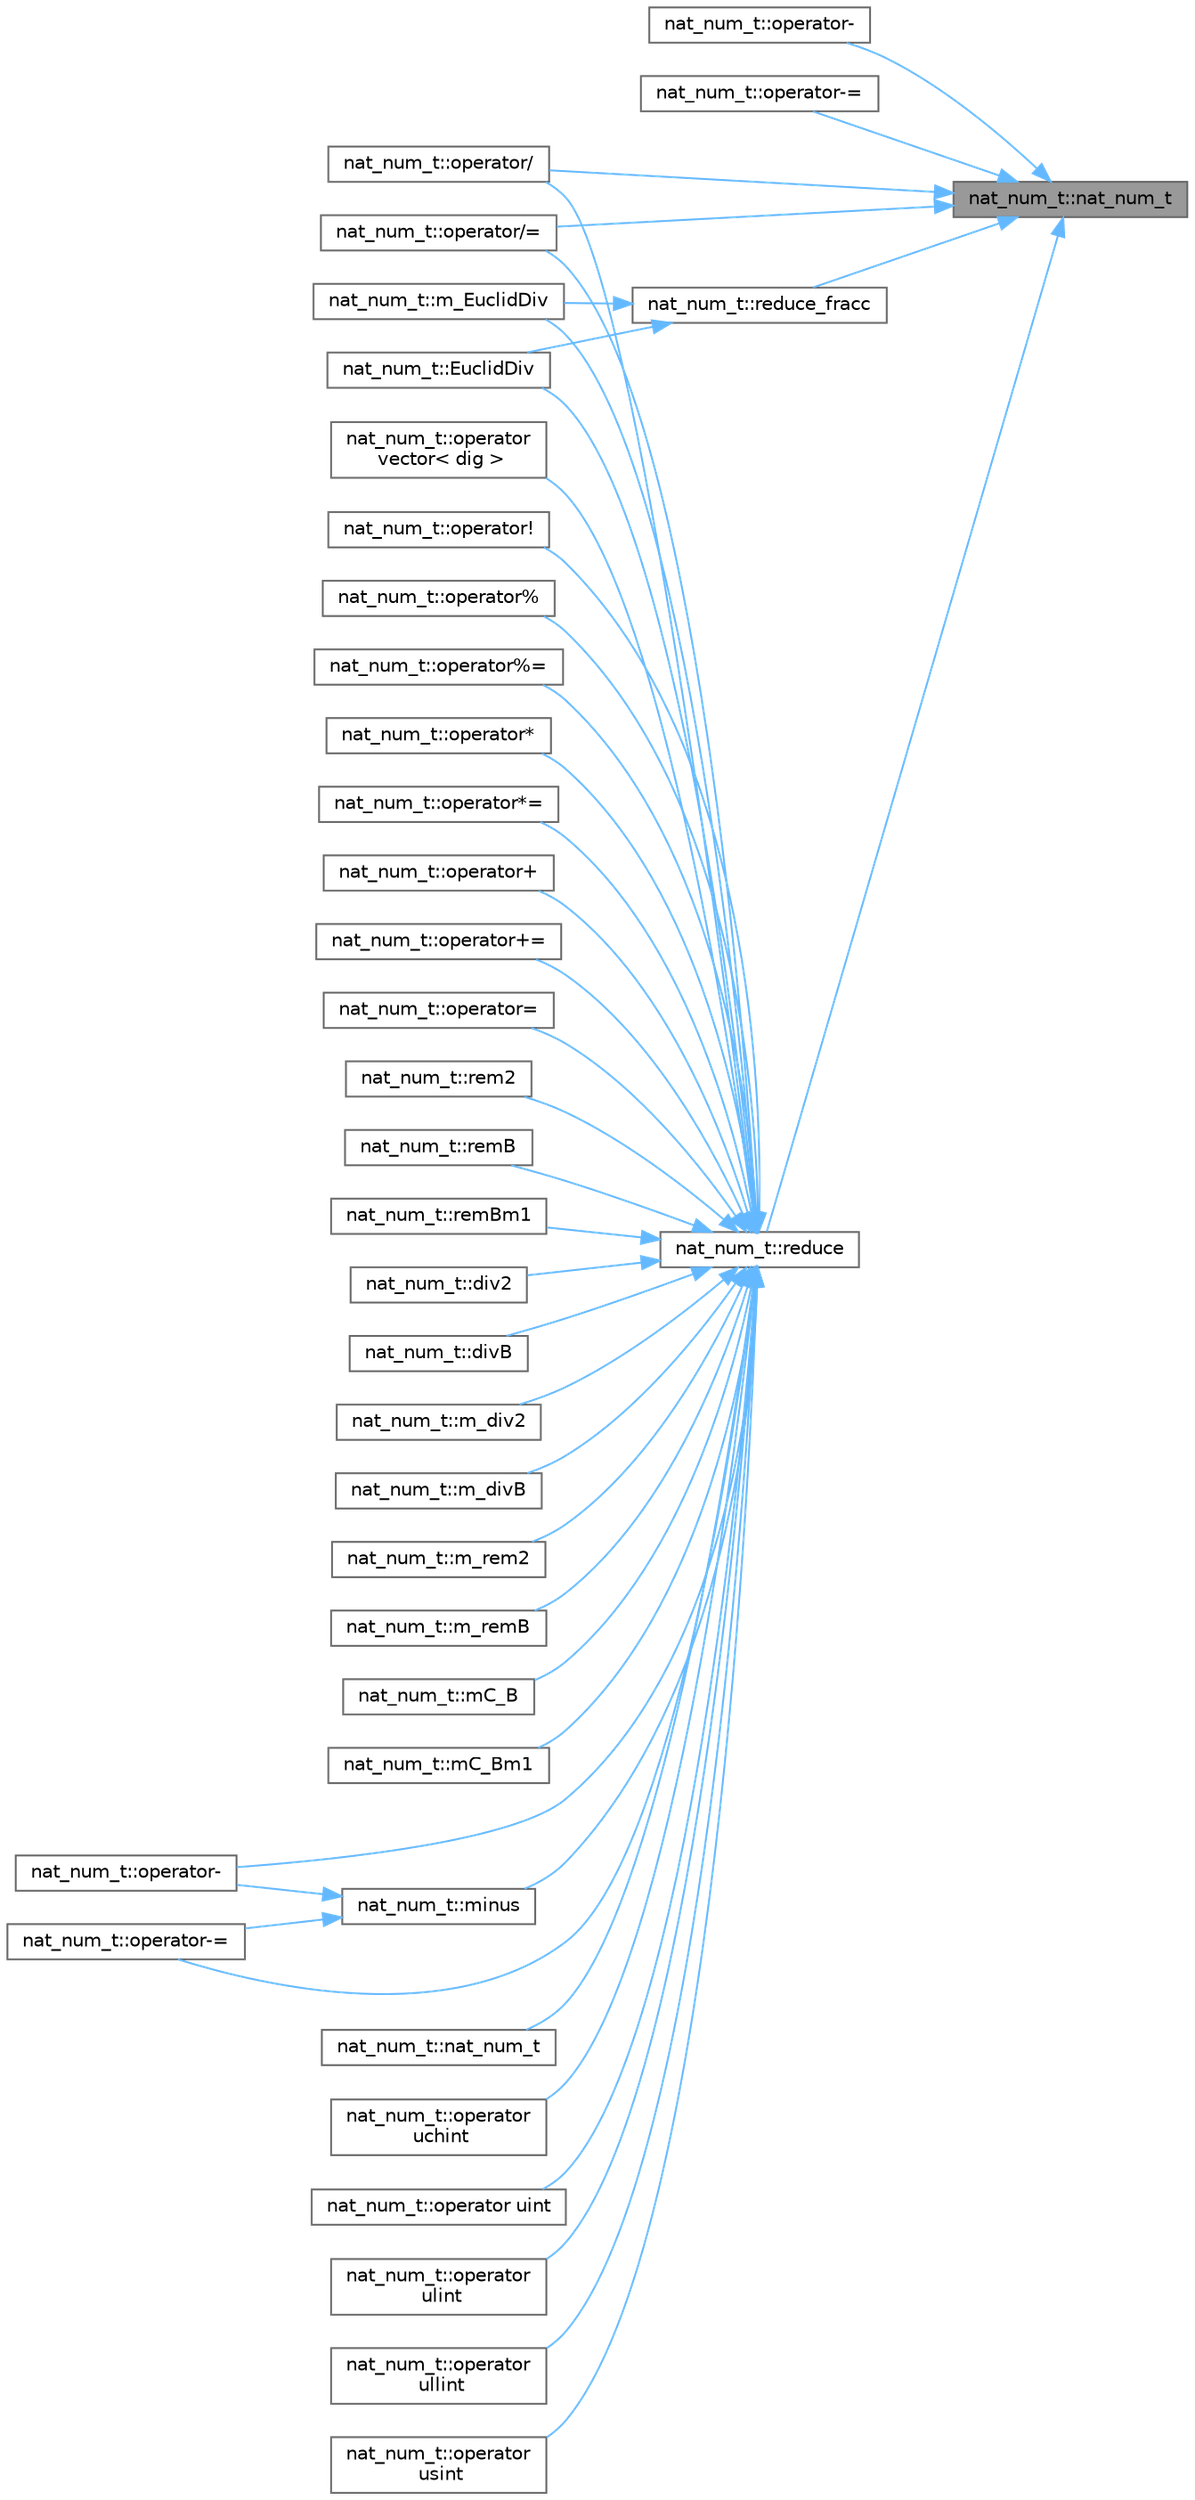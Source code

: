 digraph "nat_num_t::nat_num_t"
{
 // INTERACTIVE_SVG=YES
 // LATEX_PDF_SIZE
  bgcolor="transparent";
  edge [fontname=Helvetica,fontsize=10,labelfontname=Helvetica,labelfontsize=10];
  node [fontname=Helvetica,fontsize=10,shape=box,height=0.2,width=0.4];
  rankdir="RL";
  Node1 [label="nat_num_t::nat_num_t",height=0.2,width=0.4,color="gray40", fillcolor="grey60", style="filled", fontcolor="black",tooltip=" "];
  Node1 -> Node2 [dir="back",color="steelblue1",style="solid"];
  Node2 [label="nat_num_t::operator-",height=0.2,width=0.4,color="grey40", fillcolor="white", style="filled",URL="$classnat__num__t.html#a6c10bdb02ef2fdb24147eeaded22dac7",tooltip=" "];
  Node1 -> Node3 [dir="back",color="steelblue1",style="solid"];
  Node3 [label="nat_num_t::operator-=",height=0.2,width=0.4,color="grey40", fillcolor="white", style="filled",URL="$classnat__num__t.html#ace3973d5269ca6fca23d993806084378",tooltip=" "];
  Node1 -> Node4 [dir="back",color="steelblue1",style="solid"];
  Node4 [label="nat_num_t::operator/",height=0.2,width=0.4,color="grey40", fillcolor="white", style="filled",URL="$classnat__num__t.html#aa1a1fa2bc567648fb5fd76d2a73e911e",tooltip=" "];
  Node1 -> Node5 [dir="back",color="steelblue1",style="solid"];
  Node5 [label="nat_num_t::operator/=",height=0.2,width=0.4,color="grey40", fillcolor="white", style="filled",URL="$classnat__num__t.html#aeecab0dc9b304ff23fb08008db79fcc1",tooltip=" "];
  Node1 -> Node6 [dir="back",color="steelblue1",style="solid"];
  Node6 [label="nat_num_t::reduce",height=0.2,width=0.4,color="grey40", fillcolor="white", style="filled",URL="$classnat__num__t.html#a5a1e29dfd320bf08016a2f0227621f0d",tooltip=" "];
  Node6 -> Node7 [dir="back",color="steelblue1",style="solid"];
  Node7 [label="nat_num_t::div2",height=0.2,width=0.4,color="grey40", fillcolor="white", style="filled",URL="$classnat__num__t.html#a3a404549ae4f05cafef5d6ceec3a6646",tooltip=" "];
  Node6 -> Node8 [dir="back",color="steelblue1",style="solid"];
  Node8 [label="nat_num_t::divB",height=0.2,width=0.4,color="grey40", fillcolor="white", style="filled",URL="$classnat__num__t.html#aad12fc5939f569965b9694292906194c",tooltip=" "];
  Node6 -> Node9 [dir="back",color="steelblue1",style="solid"];
  Node9 [label="nat_num_t::EuclidDiv",height=0.2,width=0.4,color="grey40", fillcolor="white", style="filled",URL="$classnat__num__t.html#a86fb8e79d86da172cc7adff7632ac725",tooltip=" "];
  Node6 -> Node10 [dir="back",color="steelblue1",style="solid"];
  Node10 [label="nat_num_t::m_div2",height=0.2,width=0.4,color="grey40", fillcolor="white", style="filled",URL="$classnat__num__t.html#affad1b46b9de15da174a01644271785f",tooltip=" "];
  Node6 -> Node11 [dir="back",color="steelblue1",style="solid"];
  Node11 [label="nat_num_t::m_divB",height=0.2,width=0.4,color="grey40", fillcolor="white", style="filled",URL="$classnat__num__t.html#af92fae6d437e61b258bb0fa3987b91b6",tooltip=" "];
  Node6 -> Node12 [dir="back",color="steelblue1",style="solid"];
  Node12 [label="nat_num_t::m_EuclidDiv",height=0.2,width=0.4,color="grey40", fillcolor="white", style="filled",URL="$classnat__num__t.html#a33fdda0e7d67cc2f9a9c90ea001e8c2b",tooltip=" "];
  Node6 -> Node13 [dir="back",color="steelblue1",style="solid"];
  Node13 [label="nat_num_t::m_rem2",height=0.2,width=0.4,color="grey40", fillcolor="white", style="filled",URL="$classnat__num__t.html#afef2a039b484e1a1147959e96e07be7a",tooltip=" "];
  Node6 -> Node14 [dir="back",color="steelblue1",style="solid"];
  Node14 [label="nat_num_t::m_remB",height=0.2,width=0.4,color="grey40", fillcolor="white", style="filled",URL="$classnat__num__t.html#a7f59276202f957a0027f1784f88bc617",tooltip=" "];
  Node6 -> Node15 [dir="back",color="steelblue1",style="solid"];
  Node15 [label="nat_num_t::mC_B",height=0.2,width=0.4,color="grey40", fillcolor="white", style="filled",URL="$classnat__num__t.html#aa042059e50f3008d12e430fdebcc323f",tooltip=" "];
  Node6 -> Node16 [dir="back",color="steelblue1",style="solid"];
  Node16 [label="nat_num_t::mC_Bm1",height=0.2,width=0.4,color="grey40", fillcolor="white", style="filled",URL="$classnat__num__t.html#ac276fad3a3947175a55b2b9e990ae231",tooltip=" "];
  Node6 -> Node17 [dir="back",color="steelblue1",style="solid"];
  Node17 [label="nat_num_t::minus",height=0.2,width=0.4,color="grey40", fillcolor="white", style="filled",URL="$classnat__num__t.html#a07b25245f1119449ee9171ab2ea85de6",tooltip=" "];
  Node17 -> Node18 [dir="back",color="steelblue1",style="solid"];
  Node18 [label="nat_num_t::operator-",height=0.2,width=0.4,color="grey40", fillcolor="white", style="filled",URL="$classnat__num__t.html#aa7de2415a6824b4af279ec90aac74dd3",tooltip=" "];
  Node17 -> Node19 [dir="back",color="steelblue1",style="solid"];
  Node19 [label="nat_num_t::operator-=",height=0.2,width=0.4,color="grey40", fillcolor="white", style="filled",URL="$classnat__num__t.html#a0951fd96d0bf5389fd1a30aa2c19ef6a",tooltip=" "];
  Node6 -> Node20 [dir="back",color="steelblue1",style="solid"];
  Node20 [label="nat_num_t::nat_num_t",height=0.2,width=0.4,color="grey40", fillcolor="white", style="filled",URL="$classnat__num__t.html#a37024fe6aa82e7f7632fa2f119d91982",tooltip=" "];
  Node6 -> Node21 [dir="back",color="steelblue1",style="solid"];
  Node21 [label="nat_num_t::operator\l uchint",height=0.2,width=0.4,color="grey40", fillcolor="white", style="filled",URL="$classnat__num__t.html#a344d5169b4e8601fd3b3c7b32ea7a2ef",tooltip=" "];
  Node6 -> Node22 [dir="back",color="steelblue1",style="solid"];
  Node22 [label="nat_num_t::operator uint",height=0.2,width=0.4,color="grey40", fillcolor="white", style="filled",URL="$classnat__num__t.html#a491e17555be2492eedcb5788b8a9a271",tooltip=" "];
  Node6 -> Node23 [dir="back",color="steelblue1",style="solid"];
  Node23 [label="nat_num_t::operator\l ulint",height=0.2,width=0.4,color="grey40", fillcolor="white", style="filled",URL="$classnat__num__t.html#abe95f2899f69106cd62ca8d576d546e3",tooltip=" "];
  Node6 -> Node24 [dir="back",color="steelblue1",style="solid"];
  Node24 [label="nat_num_t::operator\l ullint",height=0.2,width=0.4,color="grey40", fillcolor="white", style="filled",URL="$classnat__num__t.html#a541e1b883b4bdab9c1fceac15fa2ce4c",tooltip=" "];
  Node6 -> Node25 [dir="back",color="steelblue1",style="solid"];
  Node25 [label="nat_num_t::operator\l usint",height=0.2,width=0.4,color="grey40", fillcolor="white", style="filled",URL="$classnat__num__t.html#a9c55fd75b20e9196e5f798c6d311f745",tooltip=" "];
  Node6 -> Node26 [dir="back",color="steelblue1",style="solid"];
  Node26 [label="nat_num_t::operator\l vector\< dig \>",height=0.2,width=0.4,color="grey40", fillcolor="white", style="filled",URL="$classnat__num__t.html#a017ccdb8add749e869c3e35cd4d32f9d",tooltip=" "];
  Node6 -> Node27 [dir="back",color="steelblue1",style="solid"];
  Node27 [label="nat_num_t::operator!",height=0.2,width=0.4,color="grey40", fillcolor="white", style="filled",URL="$classnat__num__t.html#a2a5a33dec1079928b211d2dc47e6d85f",tooltip=" "];
  Node6 -> Node28 [dir="back",color="steelblue1",style="solid"];
  Node28 [label="nat_num_t::operator%",height=0.2,width=0.4,color="grey40", fillcolor="white", style="filled",URL="$classnat__num__t.html#a9d9cdb7e6209d001ab8e4ffa3450cb33",tooltip=" "];
  Node6 -> Node29 [dir="back",color="steelblue1",style="solid"];
  Node29 [label="nat_num_t::operator%=",height=0.2,width=0.4,color="grey40", fillcolor="white", style="filled",URL="$classnat__num__t.html#aebfeb312e837e0bc29834fe3d9b7343b",tooltip=" "];
  Node6 -> Node30 [dir="back",color="steelblue1",style="solid"];
  Node30 [label="nat_num_t::operator*",height=0.2,width=0.4,color="grey40", fillcolor="white", style="filled",URL="$classnat__num__t.html#a0f5643bd0b8c549e71abd522d58c7e7e",tooltip=" "];
  Node6 -> Node31 [dir="back",color="steelblue1",style="solid"];
  Node31 [label="nat_num_t::operator*=",height=0.2,width=0.4,color="grey40", fillcolor="white", style="filled",URL="$classnat__num__t.html#ae0bbc32c65935b4cf54a154ec950fc18",tooltip=" "];
  Node6 -> Node32 [dir="back",color="steelblue1",style="solid"];
  Node32 [label="nat_num_t::operator+",height=0.2,width=0.4,color="grey40", fillcolor="white", style="filled",URL="$classnat__num__t.html#ab1087d198842dd2e00e8f2961421fd50",tooltip=" "];
  Node6 -> Node33 [dir="back",color="steelblue1",style="solid"];
  Node33 [label="nat_num_t::operator+=",height=0.2,width=0.4,color="grey40", fillcolor="white", style="filled",URL="$classnat__num__t.html#a61807871c9e8e701d61e7573acd35055",tooltip=" "];
  Node6 -> Node18 [dir="back",color="steelblue1",style="solid"];
  Node6 -> Node19 [dir="back",color="steelblue1",style="solid"];
  Node6 -> Node4 [dir="back",color="steelblue1",style="solid"];
  Node6 -> Node5 [dir="back",color="steelblue1",style="solid"];
  Node6 -> Node34 [dir="back",color="steelblue1",style="solid"];
  Node34 [label="nat_num_t::operator=",height=0.2,width=0.4,color="grey40", fillcolor="white", style="filled",URL="$classnat__num__t.html#a2f2bc5932044b67b90f5fba65c0fbb36",tooltip=" "];
  Node6 -> Node35 [dir="back",color="steelblue1",style="solid"];
  Node35 [label="nat_num_t::rem2",height=0.2,width=0.4,color="grey40", fillcolor="white", style="filled",URL="$classnat__num__t.html#ae56a8fb7a652c7bb033757d7e5f1c8e9",tooltip=" "];
  Node6 -> Node36 [dir="back",color="steelblue1",style="solid"];
  Node36 [label="nat_num_t::remB",height=0.2,width=0.4,color="grey40", fillcolor="white", style="filled",URL="$classnat__num__t.html#aed8fccba120976b462162f62991f68e4",tooltip=" "];
  Node6 -> Node37 [dir="back",color="steelblue1",style="solid"];
  Node37 [label="nat_num_t::remBm1",height=0.2,width=0.4,color="grey40", fillcolor="white", style="filled",URL="$classnat__num__t.html#ab352e91cb85a60cc2ec06082f59dca99",tooltip=" "];
  Node1 -> Node38 [dir="back",color="steelblue1",style="solid"];
  Node38 [label="nat_num_t::reduce_fracc",height=0.2,width=0.4,color="grey40", fillcolor="white", style="filled",URL="$classnat__num__t.html#a52b809b6182fe1ae3ceb43114ce7a0dc",tooltip=" "];
  Node38 -> Node9 [dir="back",color="steelblue1",style="solid"];
  Node38 -> Node12 [dir="back",color="steelblue1",style="solid"];
}
